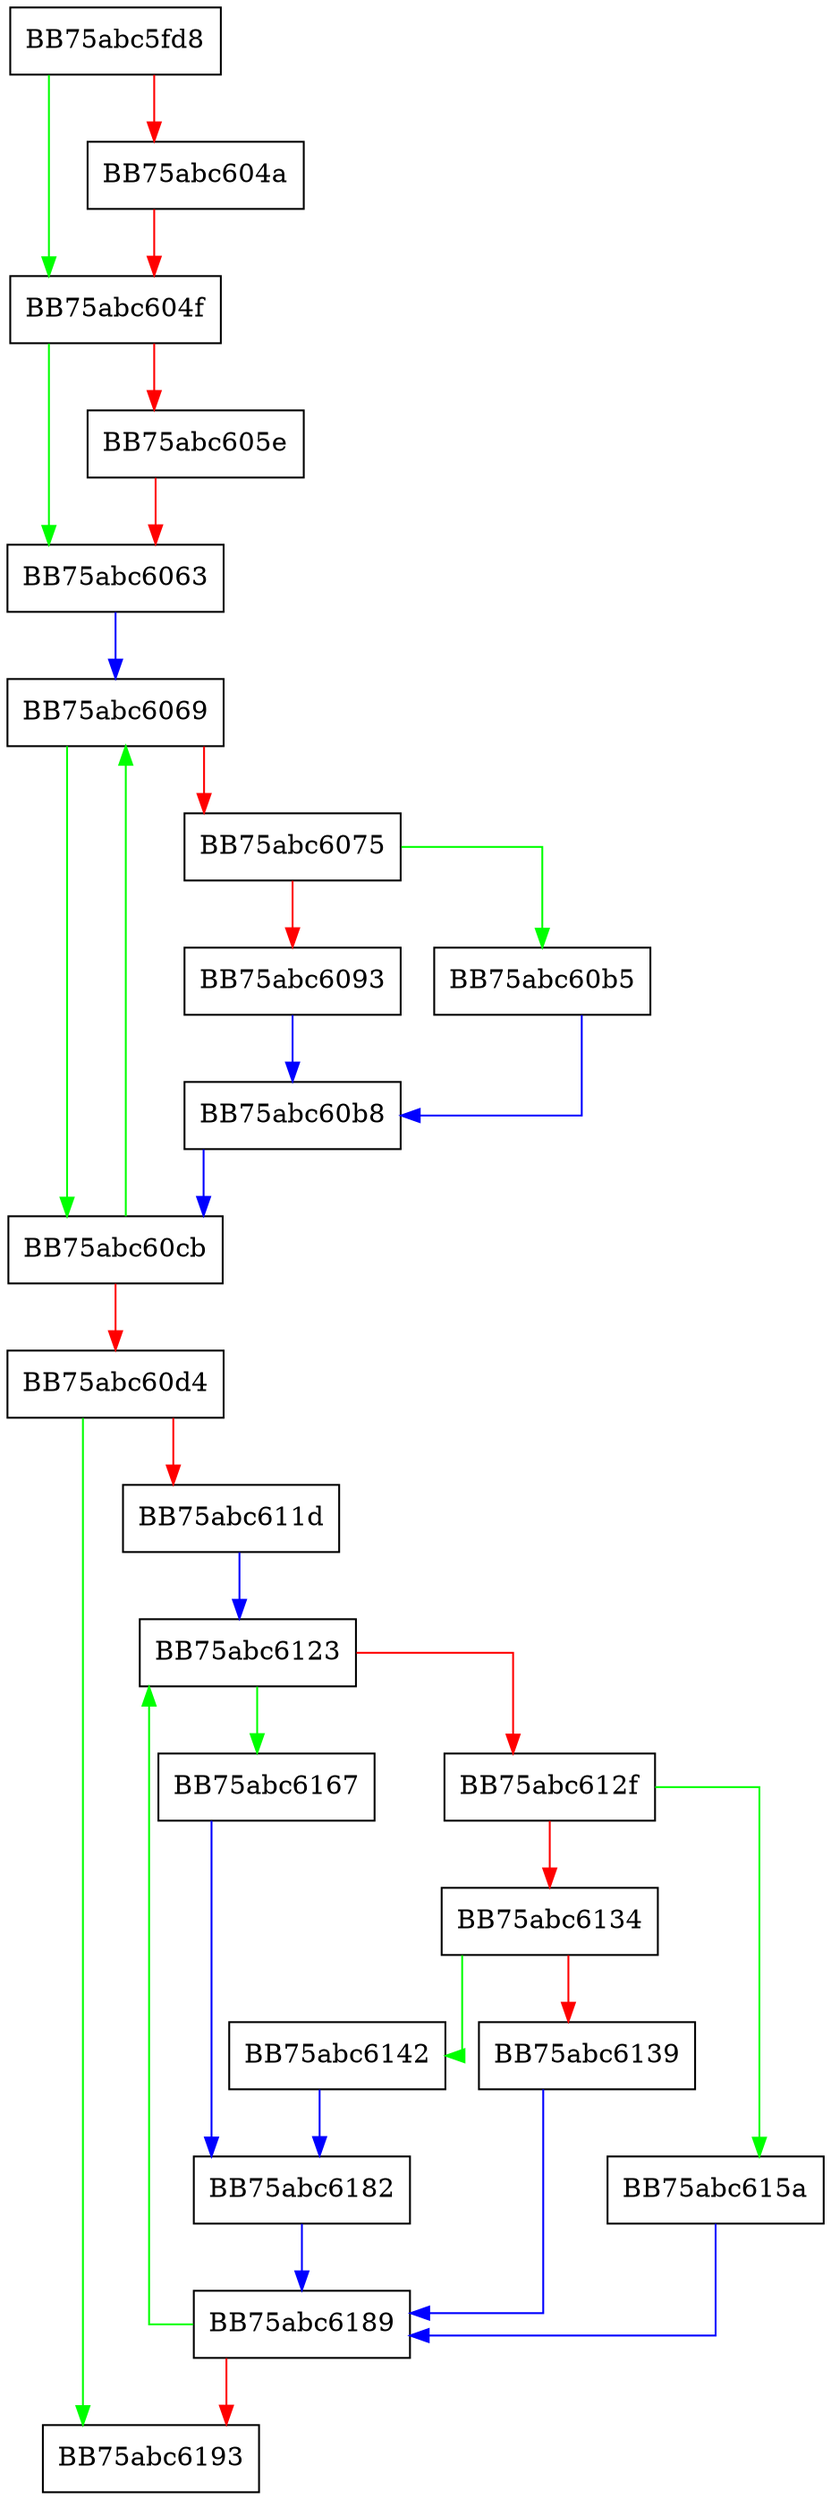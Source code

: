 digraph getop_ptr_isum4 {
  node [shape="box"];
  graph [splines=ortho];
  BB75abc5fd8 -> BB75abc604f [color="green"];
  BB75abc5fd8 -> BB75abc604a [color="red"];
  BB75abc604a -> BB75abc604f [color="red"];
  BB75abc604f -> BB75abc6063 [color="green"];
  BB75abc604f -> BB75abc605e [color="red"];
  BB75abc605e -> BB75abc6063 [color="red"];
  BB75abc6063 -> BB75abc6069 [color="blue"];
  BB75abc6069 -> BB75abc60cb [color="green"];
  BB75abc6069 -> BB75abc6075 [color="red"];
  BB75abc6075 -> BB75abc60b5 [color="green"];
  BB75abc6075 -> BB75abc6093 [color="red"];
  BB75abc6093 -> BB75abc60b8 [color="blue"];
  BB75abc60b5 -> BB75abc60b8 [color="blue"];
  BB75abc60b8 -> BB75abc60cb [color="blue"];
  BB75abc60cb -> BB75abc6069 [color="green"];
  BB75abc60cb -> BB75abc60d4 [color="red"];
  BB75abc60d4 -> BB75abc6193 [color="green"];
  BB75abc60d4 -> BB75abc611d [color="red"];
  BB75abc611d -> BB75abc6123 [color="blue"];
  BB75abc6123 -> BB75abc6167 [color="green"];
  BB75abc6123 -> BB75abc612f [color="red"];
  BB75abc612f -> BB75abc615a [color="green"];
  BB75abc612f -> BB75abc6134 [color="red"];
  BB75abc6134 -> BB75abc6142 [color="green"];
  BB75abc6134 -> BB75abc6139 [color="red"];
  BB75abc6139 -> BB75abc6189 [color="blue"];
  BB75abc6142 -> BB75abc6182 [color="blue"];
  BB75abc615a -> BB75abc6189 [color="blue"];
  BB75abc6167 -> BB75abc6182 [color="blue"];
  BB75abc6182 -> BB75abc6189 [color="blue"];
  BB75abc6189 -> BB75abc6123 [color="green"];
  BB75abc6189 -> BB75abc6193 [color="red"];
}